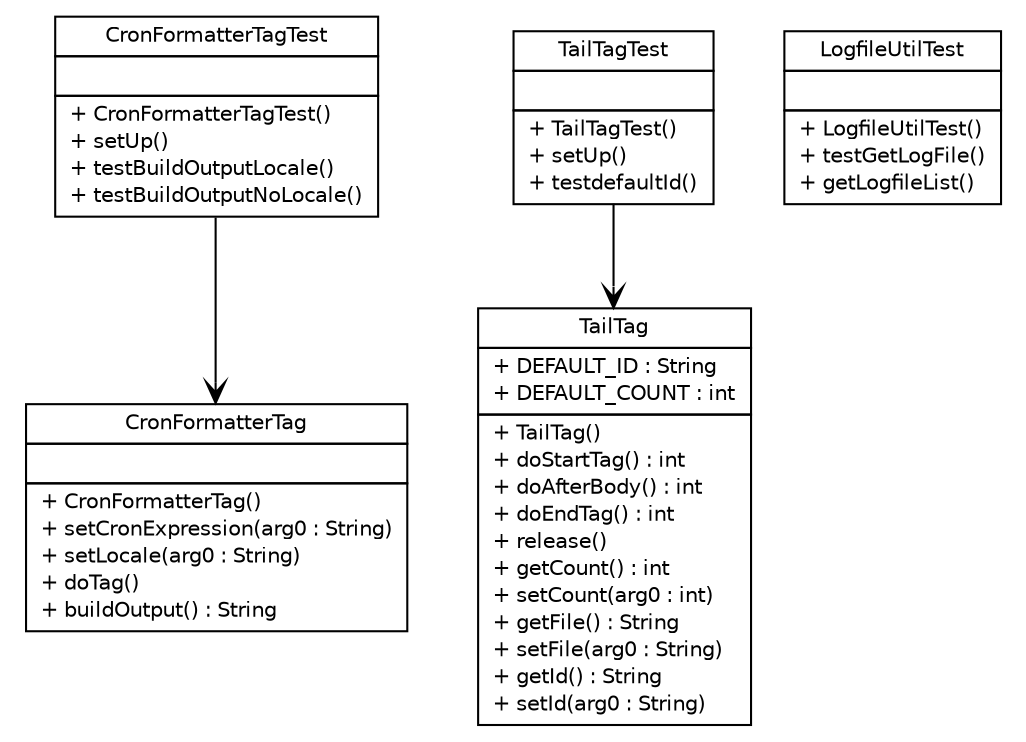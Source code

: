 #!/usr/local/bin/dot
#
# Class diagram 
# Generated by UMLGraph version R5_6-24-gf6e263 (http://www.umlgraph.org/)
#

digraph G {
	edge [fontname="Helvetica",fontsize=10,labelfontname="Helvetica",labelfontsize=10];
	node [fontname="Helvetica",fontsize=10,shape=plaintext];
	nodesep=0.25;
	ranksep=0.5;
	// nl.b3p.web.jsp.CronFormatterTagTest
	c0 [label=<<table title="nl.b3p.web.jsp.CronFormatterTagTest" border="0" cellborder="1" cellspacing="0" cellpadding="2" port="p" href="./CronFormatterTagTest.html">
		<tr><td><table border="0" cellspacing="0" cellpadding="1">
<tr><td align="center" balign="center"> CronFormatterTagTest </td></tr>
		</table></td></tr>
		<tr><td><table border="0" cellspacing="0" cellpadding="1">
<tr><td align="left" balign="left">  </td></tr>
		</table></td></tr>
		<tr><td><table border="0" cellspacing="0" cellpadding="1">
<tr><td align="left" balign="left"> + CronFormatterTagTest() </td></tr>
<tr><td align="left" balign="left"> + setUp() </td></tr>
<tr><td align="left" balign="left"> + testBuildOutputLocale() </td></tr>
<tr><td align="left" balign="left"> + testBuildOutputNoLocale() </td></tr>
		</table></td></tr>
		</table>>, URL="./CronFormatterTagTest.html", fontname="Helvetica", fontcolor="black", fontsize=10.0];
	// nl.b3p.web.jsp.TailTagTest
	c1 [label=<<table title="nl.b3p.web.jsp.TailTagTest" border="0" cellborder="1" cellspacing="0" cellpadding="2" port="p" href="./TailTagTest.html">
		<tr><td><table border="0" cellspacing="0" cellpadding="1">
<tr><td align="center" balign="center"> TailTagTest </td></tr>
		</table></td></tr>
		<tr><td><table border="0" cellspacing="0" cellpadding="1">
<tr><td align="left" balign="left">  </td></tr>
		</table></td></tr>
		<tr><td><table border="0" cellspacing="0" cellpadding="1">
<tr><td align="left" balign="left"> + TailTagTest() </td></tr>
<tr><td align="left" balign="left"> + setUp() </td></tr>
<tr><td align="left" balign="left"> + testdefaultId() </td></tr>
		</table></td></tr>
		</table>>, URL="./TailTagTest.html", fontname="Helvetica", fontcolor="black", fontsize=10.0];
	// nl.b3p.web.jsp.LogfileUtilTest
	c2 [label=<<table title="nl.b3p.web.jsp.LogfileUtilTest" border="0" cellborder="1" cellspacing="0" cellpadding="2" port="p" href="./LogfileUtilTest.html">
		<tr><td><table border="0" cellspacing="0" cellpadding="1">
<tr><td align="center" balign="center"> LogfileUtilTest </td></tr>
		</table></td></tr>
		<tr><td><table border="0" cellspacing="0" cellpadding="1">
<tr><td align="left" balign="left">  </td></tr>
		</table></td></tr>
		<tr><td><table border="0" cellspacing="0" cellpadding="1">
<tr><td align="left" balign="left"> + LogfileUtilTest() </td></tr>
<tr><td align="left" balign="left"> + testGetLogFile() </td></tr>
<tr><td align="left" balign="left"> + getLogfileList() </td></tr>
		</table></td></tr>
		</table>>, URL="./LogfileUtilTest.html", fontname="Helvetica", fontcolor="black", fontsize=10.0];
	// nl.b3p.web.jsp.CronFormatterTagTest NAVASSOC nl.b3p.web.jsp.CronFormatterTag
	c0:p -> c3:p [taillabel="", label="", headlabel="", fontname="Helvetica", fontcolor="black", fontsize=10.0, color="black", arrowhead=open];
	// nl.b3p.web.jsp.TailTagTest NAVASSOC nl.b3p.web.jsp.TailTag
	c1:p -> c4:p [taillabel="", label="", headlabel="", fontname="Helvetica", fontcolor="black", fontsize=10.0, color="black", arrowhead=open];
	// nl.b3p.web.jsp.CronFormatterTag
	c3 [label=<<table title="nl.b3p.web.jsp.CronFormatterTag" border="0" cellborder="1" cellspacing="0" cellpadding="2" port="p">
		<tr><td><table border="0" cellspacing="0" cellpadding="1">
<tr><td align="center" balign="center"> CronFormatterTag </td></tr>
		</table></td></tr>
		<tr><td><table border="0" cellspacing="0" cellpadding="1">
<tr><td align="left" balign="left">  </td></tr>
		</table></td></tr>
		<tr><td><table border="0" cellspacing="0" cellpadding="1">
<tr><td align="left" balign="left"> + CronFormatterTag() </td></tr>
<tr><td align="left" balign="left"> + setCronExpression(arg0 : String) </td></tr>
<tr><td align="left" balign="left"> + setLocale(arg0 : String) </td></tr>
<tr><td align="left" balign="left"> + doTag() </td></tr>
<tr><td align="left" balign="left"> + buildOutput() : String </td></tr>
		</table></td></tr>
		</table>>, URL="null", fontname="Helvetica", fontcolor="black", fontsize=10.0];
	// nl.b3p.web.jsp.TailTag
	c4 [label=<<table title="nl.b3p.web.jsp.TailTag" border="0" cellborder="1" cellspacing="0" cellpadding="2" port="p">
		<tr><td><table border="0" cellspacing="0" cellpadding="1">
<tr><td align="center" balign="center"> TailTag </td></tr>
		</table></td></tr>
		<tr><td><table border="0" cellspacing="0" cellpadding="1">
<tr><td align="left" balign="left"> + DEFAULT_ID : String </td></tr>
<tr><td align="left" balign="left"> + DEFAULT_COUNT : int </td></tr>
		</table></td></tr>
		<tr><td><table border="0" cellspacing="0" cellpadding="1">
<tr><td align="left" balign="left"> + TailTag() </td></tr>
<tr><td align="left" balign="left"> + doStartTag() : int </td></tr>
<tr><td align="left" balign="left"> + doAfterBody() : int </td></tr>
<tr><td align="left" balign="left"> + doEndTag() : int </td></tr>
<tr><td align="left" balign="left"> + release() </td></tr>
<tr><td align="left" balign="left"> + getCount() : int </td></tr>
<tr><td align="left" balign="left"> + setCount(arg0 : int) </td></tr>
<tr><td align="left" balign="left"> + getFile() : String </td></tr>
<tr><td align="left" balign="left"> + setFile(arg0 : String) </td></tr>
<tr><td align="left" balign="left"> + getId() : String </td></tr>
<tr><td align="left" balign="left"> + setId(arg0 : String) </td></tr>
		</table></td></tr>
		</table>>, URL="null", fontname="Helvetica", fontcolor="black", fontsize=10.0];
}

